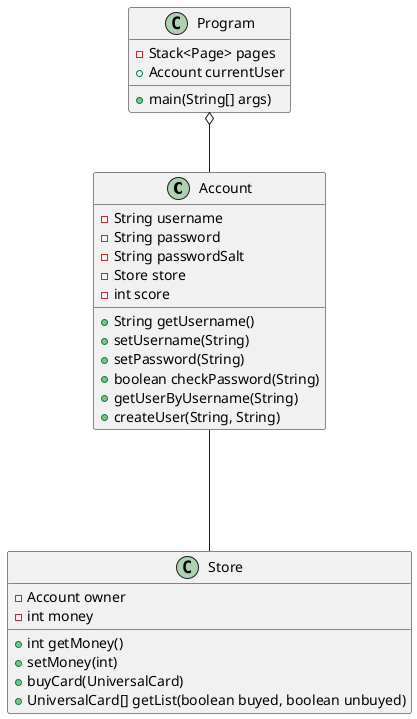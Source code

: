 @startuml
class Account {
  -String username
  -String password
  -String passwordSalt
  -Store store
  -int score
  +String getUsername()
  +setUsername(String)
  +setPassword(String)
  +boolean checkPassword(String)
  +getUserByUsername(String)
  +createUser(String, String)
}

class Store {
  -Account owner
  -int money
  +int getMoney()
  +setMoney(int)
  +buyCard(UniversalCard)
  +UniversalCard[] getList(boolean buyed, boolean unbuyed)
}

Account --- Store

class Program {
  -Stack<Page> pages
  +Account currentUser
  +main(String[] args)
}

Program o-- Account
@enduml
